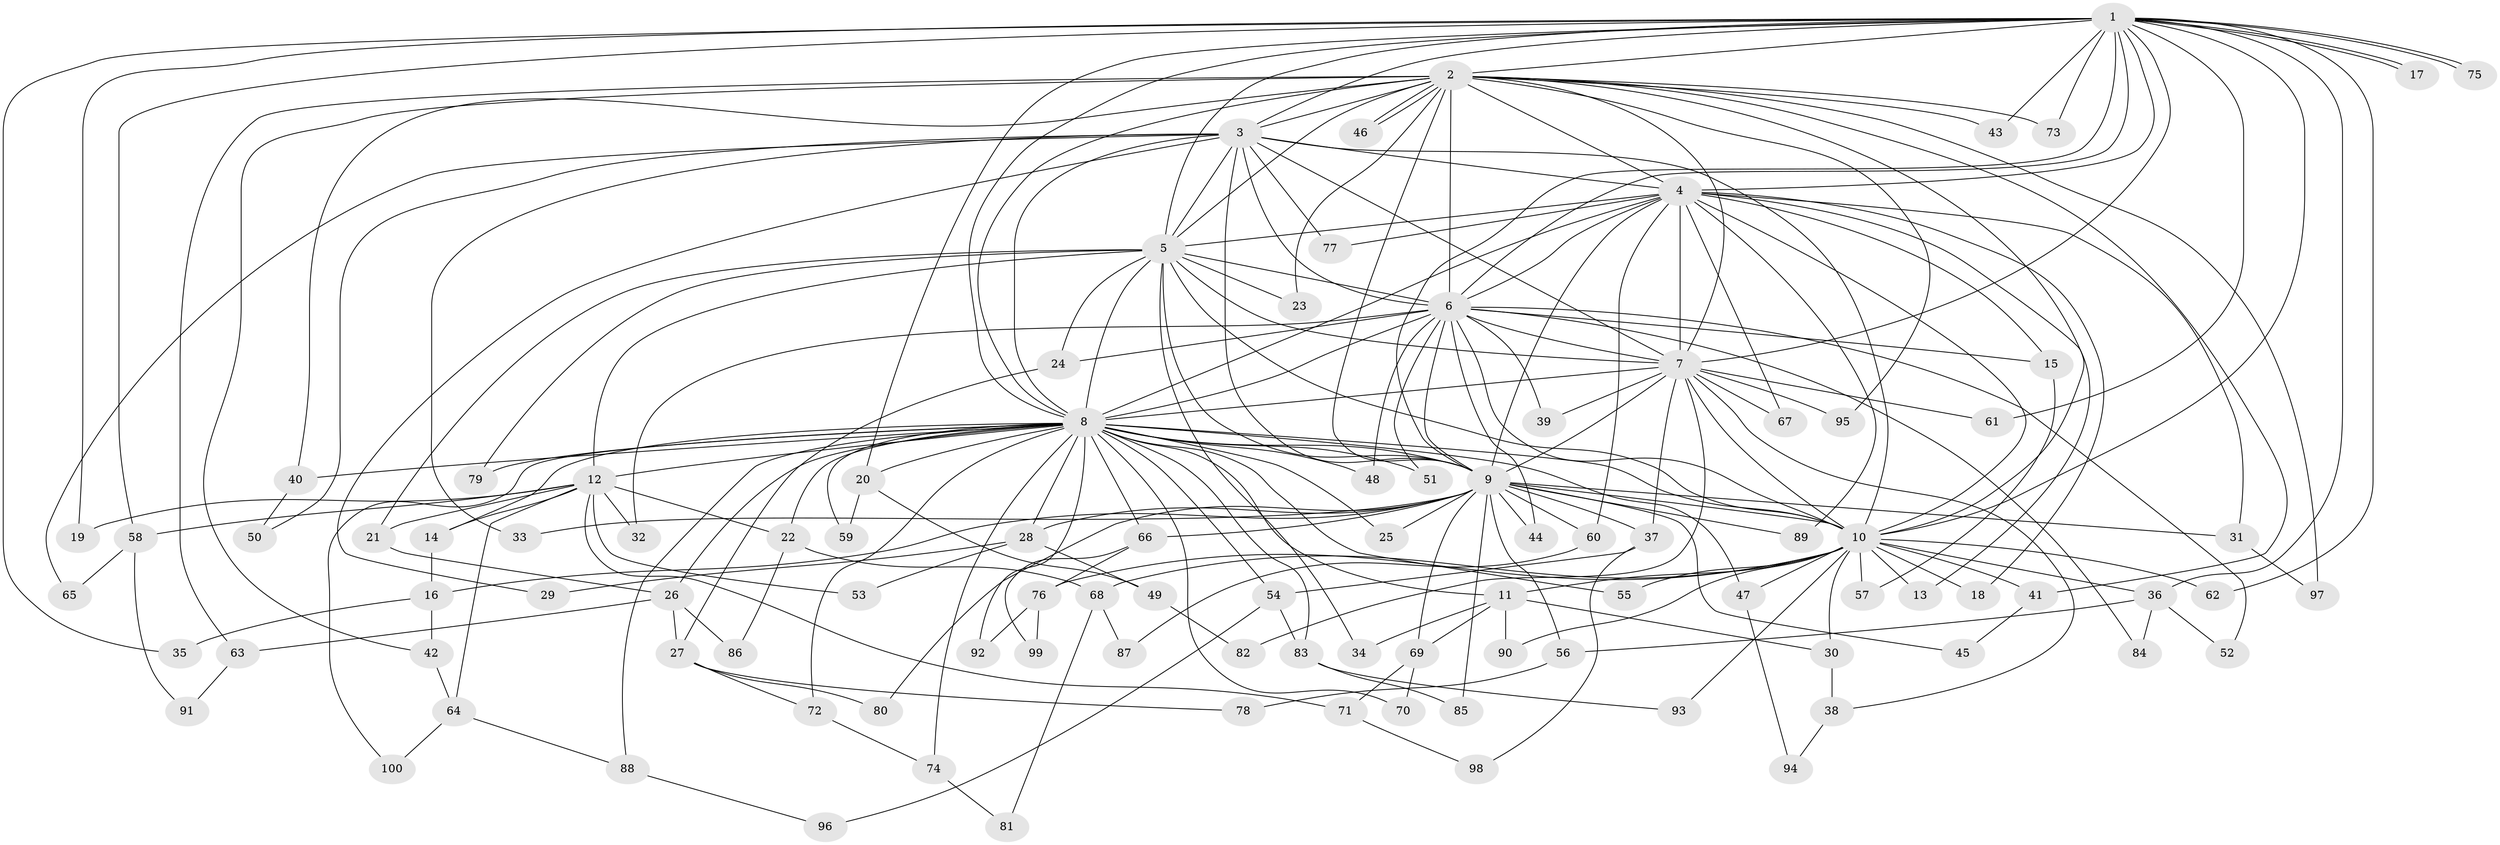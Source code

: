 // Generated by graph-tools (version 1.1) at 2025/11/02/21/25 10:11:08]
// undirected, 100 vertices, 225 edges
graph export_dot {
graph [start="1"]
  node [color=gray90,style=filled];
  1;
  2;
  3;
  4;
  5;
  6;
  7;
  8;
  9;
  10;
  11;
  12;
  13;
  14;
  15;
  16;
  17;
  18;
  19;
  20;
  21;
  22;
  23;
  24;
  25;
  26;
  27;
  28;
  29;
  30;
  31;
  32;
  33;
  34;
  35;
  36;
  37;
  38;
  39;
  40;
  41;
  42;
  43;
  44;
  45;
  46;
  47;
  48;
  49;
  50;
  51;
  52;
  53;
  54;
  55;
  56;
  57;
  58;
  59;
  60;
  61;
  62;
  63;
  64;
  65;
  66;
  67;
  68;
  69;
  70;
  71;
  72;
  73;
  74;
  75;
  76;
  77;
  78;
  79;
  80;
  81;
  82;
  83;
  84;
  85;
  86;
  87;
  88;
  89;
  90;
  91;
  92;
  93;
  94;
  95;
  96;
  97;
  98;
  99;
  100;
  1 -- 2;
  1 -- 3;
  1 -- 4;
  1 -- 5;
  1 -- 6;
  1 -- 7;
  1 -- 8;
  1 -- 9;
  1 -- 10;
  1 -- 17;
  1 -- 17;
  1 -- 19;
  1 -- 20;
  1 -- 35;
  1 -- 36;
  1 -- 43;
  1 -- 58;
  1 -- 61;
  1 -- 62;
  1 -- 73;
  1 -- 75;
  1 -- 75;
  2 -- 3;
  2 -- 4;
  2 -- 5;
  2 -- 6;
  2 -- 7;
  2 -- 8;
  2 -- 9;
  2 -- 10;
  2 -- 23;
  2 -- 40;
  2 -- 41;
  2 -- 42;
  2 -- 43;
  2 -- 46;
  2 -- 46;
  2 -- 63;
  2 -- 73;
  2 -- 95;
  2 -- 97;
  3 -- 4;
  3 -- 5;
  3 -- 6;
  3 -- 7;
  3 -- 8;
  3 -- 9;
  3 -- 10;
  3 -- 29;
  3 -- 33;
  3 -- 50;
  3 -- 65;
  3 -- 77;
  4 -- 5;
  4 -- 6;
  4 -- 7;
  4 -- 8;
  4 -- 9;
  4 -- 10;
  4 -- 13;
  4 -- 15;
  4 -- 18;
  4 -- 31;
  4 -- 60;
  4 -- 67;
  4 -- 77;
  4 -- 89;
  5 -- 6;
  5 -- 7;
  5 -- 8;
  5 -- 9;
  5 -- 10;
  5 -- 12;
  5 -- 21;
  5 -- 23;
  5 -- 24;
  5 -- 34;
  5 -- 79;
  6 -- 7;
  6 -- 8;
  6 -- 9;
  6 -- 10;
  6 -- 15;
  6 -- 24;
  6 -- 32;
  6 -- 39;
  6 -- 44;
  6 -- 48;
  6 -- 51;
  6 -- 52;
  6 -- 84;
  7 -- 8;
  7 -- 9;
  7 -- 10;
  7 -- 37;
  7 -- 38;
  7 -- 39;
  7 -- 61;
  7 -- 67;
  7 -- 82;
  7 -- 95;
  8 -- 9;
  8 -- 10;
  8 -- 11;
  8 -- 12;
  8 -- 14;
  8 -- 20;
  8 -- 22;
  8 -- 25;
  8 -- 26;
  8 -- 28;
  8 -- 40;
  8 -- 47;
  8 -- 48;
  8 -- 51;
  8 -- 54;
  8 -- 55;
  8 -- 59;
  8 -- 66;
  8 -- 70;
  8 -- 72;
  8 -- 74;
  8 -- 79;
  8 -- 83;
  8 -- 88;
  8 -- 92;
  8 -- 100;
  9 -- 10;
  9 -- 16;
  9 -- 25;
  9 -- 28;
  9 -- 31;
  9 -- 33;
  9 -- 37;
  9 -- 44;
  9 -- 45;
  9 -- 56;
  9 -- 60;
  9 -- 66;
  9 -- 69;
  9 -- 80;
  9 -- 85;
  9 -- 89;
  10 -- 11;
  10 -- 13;
  10 -- 18;
  10 -- 30;
  10 -- 36;
  10 -- 41;
  10 -- 47;
  10 -- 55;
  10 -- 57;
  10 -- 62;
  10 -- 68;
  10 -- 76;
  10 -- 90;
  10 -- 93;
  11 -- 30;
  11 -- 34;
  11 -- 69;
  11 -- 90;
  12 -- 14;
  12 -- 19;
  12 -- 21;
  12 -- 22;
  12 -- 32;
  12 -- 53;
  12 -- 58;
  12 -- 64;
  12 -- 71;
  14 -- 16;
  15 -- 57;
  16 -- 35;
  16 -- 42;
  20 -- 49;
  20 -- 59;
  21 -- 26;
  22 -- 68;
  22 -- 86;
  24 -- 27;
  26 -- 27;
  26 -- 63;
  26 -- 86;
  27 -- 72;
  27 -- 78;
  27 -- 80;
  28 -- 29;
  28 -- 49;
  28 -- 53;
  30 -- 38;
  31 -- 97;
  36 -- 52;
  36 -- 56;
  36 -- 84;
  37 -- 54;
  37 -- 98;
  38 -- 94;
  40 -- 50;
  41 -- 45;
  42 -- 64;
  47 -- 94;
  49 -- 82;
  54 -- 83;
  54 -- 96;
  56 -- 78;
  58 -- 65;
  58 -- 91;
  60 -- 87;
  63 -- 91;
  64 -- 88;
  64 -- 100;
  66 -- 76;
  66 -- 99;
  68 -- 81;
  68 -- 87;
  69 -- 70;
  69 -- 71;
  71 -- 98;
  72 -- 74;
  74 -- 81;
  76 -- 92;
  76 -- 99;
  83 -- 85;
  83 -- 93;
  88 -- 96;
}
